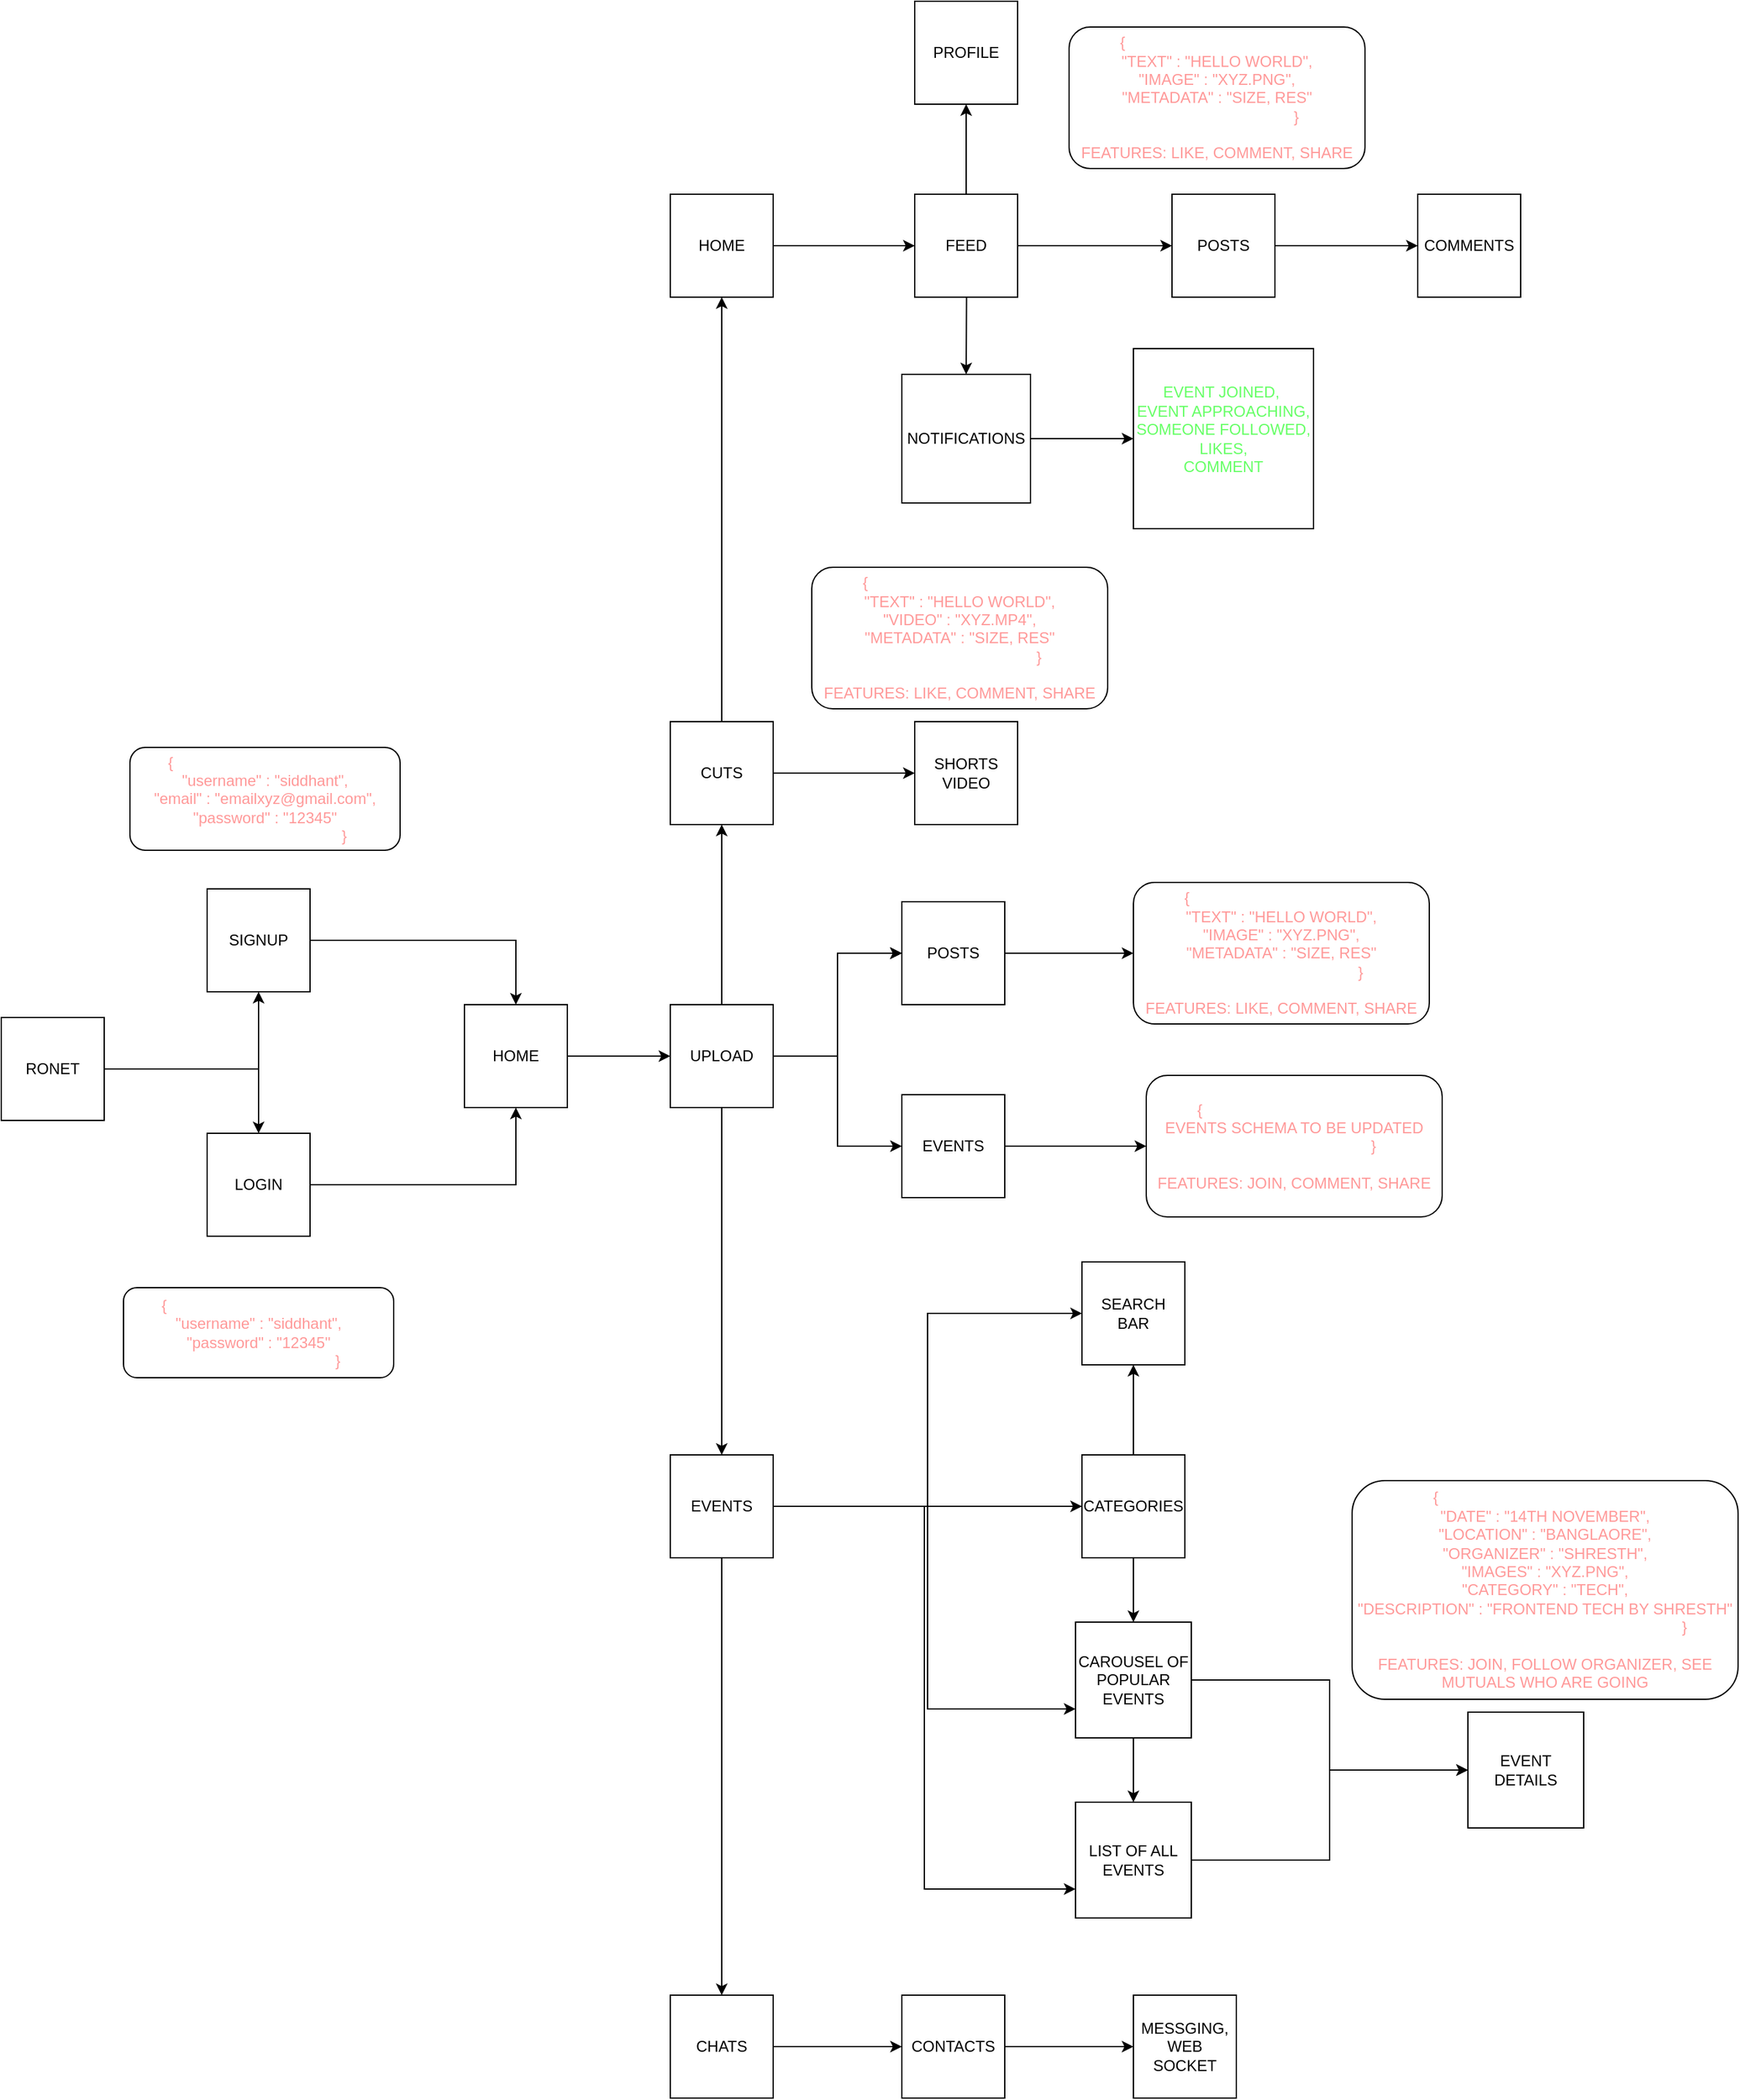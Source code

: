 <mxfile version="24.7.13">
  <diagram id="C5RBs43oDa-KdzZeNtuy" name="Page-1">
    <mxGraphModel dx="1060" dy="1849" grid="1" gridSize="10" guides="1" tooltips="1" connect="1" arrows="1" fold="1" page="1" pageScale="1" pageWidth="827" pageHeight="1169" math="0" shadow="0">
      <root>
        <mxCell id="WIyWlLk6GJQsqaUBKTNV-0" />
        <mxCell id="WIyWlLk6GJQsqaUBKTNV-1" parent="WIyWlLk6GJQsqaUBKTNV-0" />
        <mxCell id="qgWlLGz6XNlTL0KHT0Hn-2" value="" style="edgeStyle=orthogonalEdgeStyle;rounded=0;orthogonalLoop=1;jettySize=auto;html=1;" edge="1" parent="WIyWlLk6GJQsqaUBKTNV-1" source="qgWlLGz6XNlTL0KHT0Hn-0" target="qgWlLGz6XNlTL0KHT0Hn-1">
          <mxGeometry relative="1" as="geometry" />
        </mxCell>
        <mxCell id="qgWlLGz6XNlTL0KHT0Hn-4" value="" style="edgeStyle=orthogonalEdgeStyle;rounded=0;orthogonalLoop=1;jettySize=auto;html=1;" edge="1" parent="WIyWlLk6GJQsqaUBKTNV-1" source="qgWlLGz6XNlTL0KHT0Hn-0" target="qgWlLGz6XNlTL0KHT0Hn-3">
          <mxGeometry relative="1" as="geometry" />
        </mxCell>
        <mxCell id="qgWlLGz6XNlTL0KHT0Hn-0" value="RONET" style="whiteSpace=wrap;html=1;aspect=fixed;" vertex="1" parent="WIyWlLk6GJQsqaUBKTNV-1">
          <mxGeometry x="80" y="440" width="80" height="80" as="geometry" />
        </mxCell>
        <mxCell id="qgWlLGz6XNlTL0KHT0Hn-10" value="" style="edgeStyle=orthogonalEdgeStyle;rounded=0;orthogonalLoop=1;jettySize=auto;html=1;" edge="1" parent="WIyWlLk6GJQsqaUBKTNV-1" source="qgWlLGz6XNlTL0KHT0Hn-1" target="qgWlLGz6XNlTL0KHT0Hn-8">
          <mxGeometry relative="1" as="geometry" />
        </mxCell>
        <mxCell id="qgWlLGz6XNlTL0KHT0Hn-1" value="SIGNUP" style="whiteSpace=wrap;html=1;aspect=fixed;" vertex="1" parent="WIyWlLk6GJQsqaUBKTNV-1">
          <mxGeometry x="240" y="340" width="80" height="80" as="geometry" />
        </mxCell>
        <mxCell id="qgWlLGz6XNlTL0KHT0Hn-9" value="" style="edgeStyle=orthogonalEdgeStyle;rounded=0;orthogonalLoop=1;jettySize=auto;html=1;" edge="1" parent="WIyWlLk6GJQsqaUBKTNV-1" source="qgWlLGz6XNlTL0KHT0Hn-3" target="qgWlLGz6XNlTL0KHT0Hn-8">
          <mxGeometry relative="1" as="geometry" />
        </mxCell>
        <mxCell id="qgWlLGz6XNlTL0KHT0Hn-3" value="LOGIN" style="whiteSpace=wrap;html=1;aspect=fixed;" vertex="1" parent="WIyWlLk6GJQsqaUBKTNV-1">
          <mxGeometry x="240" y="530" width="80" height="80" as="geometry" />
        </mxCell>
        <mxCell id="qgWlLGz6XNlTL0KHT0Hn-5" value="&lt;div&gt;&lt;font color=&quot;#ff9999&quot;&gt;{&amp;nbsp; &amp;nbsp; &amp;nbsp; &amp;nbsp; &amp;nbsp; &amp;nbsp; &amp;nbsp; &amp;nbsp; &amp;nbsp; &amp;nbsp; &amp;nbsp; &amp;nbsp; &amp;nbsp; &amp;nbsp; &amp;nbsp; &amp;nbsp; &amp;nbsp; &amp;nbsp; &amp;nbsp; &amp;nbsp; &amp;nbsp; &amp;nbsp;&amp;nbsp;&lt;/font&gt;&lt;/div&gt;&lt;div&gt;&lt;font color=&quot;#ff9999&quot;&gt;&quot;username&quot; : &quot;siddhant&quot;,&lt;/font&gt;&lt;/div&gt;&lt;div&gt;&lt;font color=&quot;#ff9999&quot;&gt;&quot;email&quot; : &quot;emailxyz@gmail.com&quot;,&lt;/font&gt;&lt;/div&gt;&lt;div&gt;&lt;font color=&quot;#ff9999&quot;&gt;&quot;password&quot; : &quot;12345&quot;&lt;/font&gt;&lt;/div&gt;&lt;div&gt;&lt;font color=&quot;#ff9999&quot;&gt;&amp;nbsp; &amp;nbsp; &amp;nbsp; &amp;nbsp; &amp;nbsp; &amp;nbsp; &amp;nbsp; &amp;nbsp; &amp;nbsp; &amp;nbsp; &amp;nbsp; &amp;nbsp; &amp;nbsp; &amp;nbsp; &amp;nbsp; &amp;nbsp; &amp;nbsp; &amp;nbsp; &amp;nbsp;}&lt;/font&gt;&lt;/div&gt;" style="rounded=1;whiteSpace=wrap;html=1;align=center;" vertex="1" parent="WIyWlLk6GJQsqaUBKTNV-1">
          <mxGeometry x="180" y="230" width="210" height="80" as="geometry" />
        </mxCell>
        <mxCell id="qgWlLGz6XNlTL0KHT0Hn-7" value="&lt;div&gt;&lt;font color=&quot;#ff9999&quot;&gt;{&amp;nbsp; &amp;nbsp; &amp;nbsp; &amp;nbsp; &amp;nbsp; &amp;nbsp; &amp;nbsp; &amp;nbsp; &amp;nbsp; &amp;nbsp; &amp;nbsp; &amp;nbsp; &amp;nbsp; &amp;nbsp; &amp;nbsp; &amp;nbsp; &amp;nbsp; &amp;nbsp; &amp;nbsp; &amp;nbsp; &amp;nbsp; &amp;nbsp;&amp;nbsp;&lt;/font&gt;&lt;/div&gt;&lt;div&gt;&lt;font color=&quot;#ff9999&quot;&gt;&quot;username&quot; : &quot;siddhant&quot;,&lt;/font&gt;&lt;/div&gt;&lt;div&gt;&lt;span style=&quot;color: rgb(255, 153, 153); background-color: initial;&quot;&gt;&quot;password&quot; : &quot;12345&quot;&lt;/span&gt;&lt;br&gt;&lt;/div&gt;&lt;div&gt;&lt;font color=&quot;#ff9999&quot;&gt;&amp;nbsp; &amp;nbsp; &amp;nbsp; &amp;nbsp; &amp;nbsp; &amp;nbsp; &amp;nbsp; &amp;nbsp; &amp;nbsp; &amp;nbsp; &amp;nbsp; &amp;nbsp; &amp;nbsp; &amp;nbsp; &amp;nbsp; &amp;nbsp; &amp;nbsp; &amp;nbsp; &amp;nbsp;}&lt;/font&gt;&lt;/div&gt;" style="rounded=1;whiteSpace=wrap;html=1;align=center;" vertex="1" parent="WIyWlLk6GJQsqaUBKTNV-1">
          <mxGeometry x="175" y="650" width="210" height="70" as="geometry" />
        </mxCell>
        <mxCell id="qgWlLGz6XNlTL0KHT0Hn-12" value="" style="edgeStyle=orthogonalEdgeStyle;rounded=0;orthogonalLoop=1;jettySize=auto;html=1;" edge="1" parent="WIyWlLk6GJQsqaUBKTNV-1" source="qgWlLGz6XNlTL0KHT0Hn-8" target="qgWlLGz6XNlTL0KHT0Hn-11">
          <mxGeometry relative="1" as="geometry" />
        </mxCell>
        <mxCell id="qgWlLGz6XNlTL0KHT0Hn-8" value="HOME" style="whiteSpace=wrap;html=1;aspect=fixed;" vertex="1" parent="WIyWlLk6GJQsqaUBKTNV-1">
          <mxGeometry x="440" y="430" width="80" height="80" as="geometry" />
        </mxCell>
        <mxCell id="qgWlLGz6XNlTL0KHT0Hn-14" value="" style="edgeStyle=orthogonalEdgeStyle;rounded=0;orthogonalLoop=1;jettySize=auto;html=1;" edge="1" parent="WIyWlLk6GJQsqaUBKTNV-1" source="qgWlLGz6XNlTL0KHT0Hn-11" target="qgWlLGz6XNlTL0KHT0Hn-13">
          <mxGeometry relative="1" as="geometry" />
        </mxCell>
        <mxCell id="qgWlLGz6XNlTL0KHT0Hn-18" value="" style="edgeStyle=orthogonalEdgeStyle;rounded=0;orthogonalLoop=1;jettySize=auto;html=1;" edge="1" parent="WIyWlLk6GJQsqaUBKTNV-1" source="qgWlLGz6XNlTL0KHT0Hn-11" target="qgWlLGz6XNlTL0KHT0Hn-17">
          <mxGeometry relative="1" as="geometry" />
        </mxCell>
        <mxCell id="qgWlLGz6XNlTL0KHT0Hn-38" value="" style="edgeStyle=orthogonalEdgeStyle;rounded=0;orthogonalLoop=1;jettySize=auto;html=1;" edge="1" parent="WIyWlLk6GJQsqaUBKTNV-1" source="qgWlLGz6XNlTL0KHT0Hn-11" target="qgWlLGz6XNlTL0KHT0Hn-37">
          <mxGeometry relative="1" as="geometry" />
        </mxCell>
        <mxCell id="qgWlLGz6XNlTL0KHT0Hn-39" value="" style="edgeStyle=orthogonalEdgeStyle;rounded=0;orthogonalLoop=1;jettySize=auto;html=1;" edge="1" parent="WIyWlLk6GJQsqaUBKTNV-1" source="qgWlLGz6XNlTL0KHT0Hn-11" target="qgWlLGz6XNlTL0KHT0Hn-37">
          <mxGeometry relative="1" as="geometry" />
        </mxCell>
        <mxCell id="qgWlLGz6XNlTL0KHT0Hn-40" value="" style="edgeStyle=orthogonalEdgeStyle;rounded=0;orthogonalLoop=1;jettySize=auto;html=1;" edge="1" parent="WIyWlLk6GJQsqaUBKTNV-1" source="qgWlLGz6XNlTL0KHT0Hn-11" target="qgWlLGz6XNlTL0KHT0Hn-37">
          <mxGeometry relative="1" as="geometry" />
        </mxCell>
        <mxCell id="qgWlLGz6XNlTL0KHT0Hn-42" value="" style="edgeStyle=orthogonalEdgeStyle;rounded=0;orthogonalLoop=1;jettySize=auto;html=1;" edge="1" parent="WIyWlLk6GJQsqaUBKTNV-1" source="qgWlLGz6XNlTL0KHT0Hn-11" target="qgWlLGz6XNlTL0KHT0Hn-41">
          <mxGeometry relative="1" as="geometry" />
        </mxCell>
        <mxCell id="qgWlLGz6XNlTL0KHT0Hn-11" value="UPLOAD" style="whiteSpace=wrap;html=1;aspect=fixed;" vertex="1" parent="WIyWlLk6GJQsqaUBKTNV-1">
          <mxGeometry x="600" y="430" width="80" height="80" as="geometry" />
        </mxCell>
        <mxCell id="qgWlLGz6XNlTL0KHT0Hn-16" value="" style="edgeStyle=orthogonalEdgeStyle;rounded=0;orthogonalLoop=1;jettySize=auto;html=1;" edge="1" parent="WIyWlLk6GJQsqaUBKTNV-1" source="qgWlLGz6XNlTL0KHT0Hn-13" target="qgWlLGz6XNlTL0KHT0Hn-15">
          <mxGeometry relative="1" as="geometry" />
        </mxCell>
        <mxCell id="qgWlLGz6XNlTL0KHT0Hn-35" value="" style="edgeStyle=orthogonalEdgeStyle;rounded=0;orthogonalLoop=1;jettySize=auto;html=1;" edge="1" parent="WIyWlLk6GJQsqaUBKTNV-1" source="qgWlLGz6XNlTL0KHT0Hn-13" target="qgWlLGz6XNlTL0KHT0Hn-34">
          <mxGeometry relative="1" as="geometry" />
        </mxCell>
        <mxCell id="qgWlLGz6XNlTL0KHT0Hn-13" value="CUTS" style="whiteSpace=wrap;html=1;aspect=fixed;" vertex="1" parent="WIyWlLk6GJQsqaUBKTNV-1">
          <mxGeometry x="600" y="210" width="80" height="80" as="geometry" />
        </mxCell>
        <mxCell id="qgWlLGz6XNlTL0KHT0Hn-23" value="" style="edgeStyle=orthogonalEdgeStyle;rounded=0;orthogonalLoop=1;jettySize=auto;html=1;" edge="1" parent="WIyWlLk6GJQsqaUBKTNV-1" source="qgWlLGz6XNlTL0KHT0Hn-15" target="qgWlLGz6XNlTL0KHT0Hn-22">
          <mxGeometry relative="1" as="geometry" />
        </mxCell>
        <mxCell id="qgWlLGz6XNlTL0KHT0Hn-25" value="" style="edgeStyle=orthogonalEdgeStyle;rounded=0;orthogonalLoop=1;jettySize=auto;html=1;" edge="1" parent="WIyWlLk6GJQsqaUBKTNV-1" source="qgWlLGz6XNlTL0KHT0Hn-15">
          <mxGeometry relative="1" as="geometry">
            <mxPoint x="830" y="-60" as="targetPoint" />
          </mxGeometry>
        </mxCell>
        <mxCell id="qgWlLGz6XNlTL0KHT0Hn-27" value="" style="edgeStyle=orthogonalEdgeStyle;rounded=0;orthogonalLoop=1;jettySize=auto;html=1;" edge="1" parent="WIyWlLk6GJQsqaUBKTNV-1" source="qgWlLGz6XNlTL0KHT0Hn-15" target="qgWlLGz6XNlTL0KHT0Hn-26">
          <mxGeometry relative="1" as="geometry" />
        </mxCell>
        <mxCell id="qgWlLGz6XNlTL0KHT0Hn-15" value="HOME" style="whiteSpace=wrap;html=1;aspect=fixed;" vertex="1" parent="WIyWlLk6GJQsqaUBKTNV-1">
          <mxGeometry x="600" y="-200" width="80" height="80" as="geometry" />
        </mxCell>
        <mxCell id="qgWlLGz6XNlTL0KHT0Hn-20" value="" style="edgeStyle=orthogonalEdgeStyle;rounded=0;orthogonalLoop=1;jettySize=auto;html=1;" edge="1" parent="WIyWlLk6GJQsqaUBKTNV-1" source="qgWlLGz6XNlTL0KHT0Hn-17" target="qgWlLGz6XNlTL0KHT0Hn-19">
          <mxGeometry relative="1" as="geometry" />
        </mxCell>
        <mxCell id="qgWlLGz6XNlTL0KHT0Hn-53" value="" style="edgeStyle=orthogonalEdgeStyle;rounded=0;orthogonalLoop=1;jettySize=auto;html=1;" edge="1" parent="WIyWlLk6GJQsqaUBKTNV-1" source="qgWlLGz6XNlTL0KHT0Hn-17" target="qgWlLGz6XNlTL0KHT0Hn-52">
          <mxGeometry relative="1" as="geometry" />
        </mxCell>
        <mxCell id="qgWlLGz6XNlTL0KHT0Hn-55" value="" style="edgeStyle=orthogonalEdgeStyle;rounded=0;orthogonalLoop=1;jettySize=auto;html=1;" edge="1" parent="WIyWlLk6GJQsqaUBKTNV-1" source="qgWlLGz6XNlTL0KHT0Hn-17" target="qgWlLGz6XNlTL0KHT0Hn-54">
          <mxGeometry relative="1" as="geometry" />
        </mxCell>
        <mxCell id="qgWlLGz6XNlTL0KHT0Hn-57" value="" style="edgeStyle=orthogonalEdgeStyle;rounded=0;orthogonalLoop=1;jettySize=auto;html=1;" edge="1" parent="WIyWlLk6GJQsqaUBKTNV-1" source="qgWlLGz6XNlTL0KHT0Hn-17" target="qgWlLGz6XNlTL0KHT0Hn-56">
          <mxGeometry relative="1" as="geometry" />
        </mxCell>
        <mxCell id="qgWlLGz6XNlTL0KHT0Hn-58" style="edgeStyle=orthogonalEdgeStyle;rounded=0;orthogonalLoop=1;jettySize=auto;html=1;exitX=1;exitY=0.5;exitDx=0;exitDy=0;entryX=0;entryY=0.5;entryDx=0;entryDy=0;" edge="1" parent="WIyWlLk6GJQsqaUBKTNV-1" source="qgWlLGz6XNlTL0KHT0Hn-17" target="qgWlLGz6XNlTL0KHT0Hn-52">
          <mxGeometry relative="1" as="geometry" />
        </mxCell>
        <mxCell id="qgWlLGz6XNlTL0KHT0Hn-61" style="edgeStyle=orthogonalEdgeStyle;rounded=0;orthogonalLoop=1;jettySize=auto;html=1;entryX=0;entryY=0.75;entryDx=0;entryDy=0;" edge="1" parent="WIyWlLk6GJQsqaUBKTNV-1" source="qgWlLGz6XNlTL0KHT0Hn-17" target="qgWlLGz6XNlTL0KHT0Hn-56">
          <mxGeometry relative="1" as="geometry">
            <Array as="points">
              <mxPoint x="800" y="820" />
              <mxPoint x="800" y="978" />
            </Array>
          </mxGeometry>
        </mxCell>
        <mxCell id="qgWlLGz6XNlTL0KHT0Hn-62" style="edgeStyle=orthogonalEdgeStyle;rounded=0;orthogonalLoop=1;jettySize=auto;html=1;exitX=1;exitY=0.5;exitDx=0;exitDy=0;entryX=0;entryY=0.75;entryDx=0;entryDy=0;" edge="1" parent="WIyWlLk6GJQsqaUBKTNV-1" source="qgWlLGz6XNlTL0KHT0Hn-17" target="qgWlLGz6XNlTL0KHT0Hn-59">
          <mxGeometry relative="1" as="geometry" />
        </mxCell>
        <mxCell id="qgWlLGz6XNlTL0KHT0Hn-17" value="EVENTS" style="whiteSpace=wrap;html=1;aspect=fixed;" vertex="1" parent="WIyWlLk6GJQsqaUBKTNV-1">
          <mxGeometry x="600" y="780" width="80" height="80" as="geometry" />
        </mxCell>
        <mxCell id="qgWlLGz6XNlTL0KHT0Hn-49" value="" style="edgeStyle=orthogonalEdgeStyle;rounded=0;orthogonalLoop=1;jettySize=auto;html=1;" edge="1" parent="WIyWlLk6GJQsqaUBKTNV-1" source="qgWlLGz6XNlTL0KHT0Hn-19" target="qgWlLGz6XNlTL0KHT0Hn-48">
          <mxGeometry relative="1" as="geometry" />
        </mxCell>
        <mxCell id="qgWlLGz6XNlTL0KHT0Hn-19" value="CHATS" style="whiteSpace=wrap;html=1;aspect=fixed;" vertex="1" parent="WIyWlLk6GJQsqaUBKTNV-1">
          <mxGeometry x="600" y="1200" width="80" height="80" as="geometry" />
        </mxCell>
        <mxCell id="qgWlLGz6XNlTL0KHT0Hn-22" value="PROFILE" style="whiteSpace=wrap;html=1;aspect=fixed;" vertex="1" parent="WIyWlLk6GJQsqaUBKTNV-1">
          <mxGeometry x="790" y="-350" width="80" height="80" as="geometry" />
        </mxCell>
        <mxCell id="qgWlLGz6XNlTL0KHT0Hn-68" value="" style="edgeStyle=orthogonalEdgeStyle;rounded=0;orthogonalLoop=1;jettySize=auto;html=1;" edge="1" parent="WIyWlLk6GJQsqaUBKTNV-1" source="qgWlLGz6XNlTL0KHT0Hn-24" target="qgWlLGz6XNlTL0KHT0Hn-67">
          <mxGeometry relative="1" as="geometry" />
        </mxCell>
        <mxCell id="qgWlLGz6XNlTL0KHT0Hn-24" value="NOTIFICATIONS" style="whiteSpace=wrap;html=1;aspect=fixed;" vertex="1" parent="WIyWlLk6GJQsqaUBKTNV-1">
          <mxGeometry x="780" y="-60" width="100" height="100" as="geometry" />
        </mxCell>
        <mxCell id="qgWlLGz6XNlTL0KHT0Hn-29" value="" style="edgeStyle=orthogonalEdgeStyle;rounded=0;orthogonalLoop=1;jettySize=auto;html=1;" edge="1" parent="WIyWlLk6GJQsqaUBKTNV-1" source="qgWlLGz6XNlTL0KHT0Hn-26" target="qgWlLGz6XNlTL0KHT0Hn-28">
          <mxGeometry relative="1" as="geometry" />
        </mxCell>
        <mxCell id="qgWlLGz6XNlTL0KHT0Hn-26" value="FEED" style="whiteSpace=wrap;html=1;aspect=fixed;" vertex="1" parent="WIyWlLk6GJQsqaUBKTNV-1">
          <mxGeometry x="790" y="-200" width="80" height="80" as="geometry" />
        </mxCell>
        <mxCell id="qgWlLGz6XNlTL0KHT0Hn-31" value="" style="edgeStyle=orthogonalEdgeStyle;rounded=0;orthogonalLoop=1;jettySize=auto;html=1;" edge="1" parent="WIyWlLk6GJQsqaUBKTNV-1" source="qgWlLGz6XNlTL0KHT0Hn-28" target="qgWlLGz6XNlTL0KHT0Hn-30">
          <mxGeometry relative="1" as="geometry" />
        </mxCell>
        <mxCell id="qgWlLGz6XNlTL0KHT0Hn-28" value="POSTS" style="whiteSpace=wrap;html=1;aspect=fixed;" vertex="1" parent="WIyWlLk6GJQsqaUBKTNV-1">
          <mxGeometry x="990" y="-200" width="80" height="80" as="geometry" />
        </mxCell>
        <mxCell id="qgWlLGz6XNlTL0KHT0Hn-30" value="COMMENTS" style="whiteSpace=wrap;html=1;aspect=fixed;" vertex="1" parent="WIyWlLk6GJQsqaUBKTNV-1">
          <mxGeometry x="1181" y="-200" width="80" height="80" as="geometry" />
        </mxCell>
        <mxCell id="qgWlLGz6XNlTL0KHT0Hn-32" value="&lt;div&gt;&lt;font color=&quot;#ff9999&quot;&gt;{&amp;nbsp; &amp;nbsp; &amp;nbsp; &amp;nbsp; &amp;nbsp; &amp;nbsp; &amp;nbsp; &amp;nbsp; &amp;nbsp; &amp;nbsp; &amp;nbsp; &amp;nbsp; &amp;nbsp; &amp;nbsp; &amp;nbsp; &amp;nbsp; &amp;nbsp; &amp;nbsp; &amp;nbsp; &amp;nbsp; &amp;nbsp; &amp;nbsp;&amp;nbsp;&lt;/font&gt;&lt;/div&gt;&lt;div&gt;&lt;font color=&quot;#ff9999&quot;&gt;&quot;TEXT&quot; : &quot;HELLO WORLD&quot;,&lt;/font&gt;&lt;/div&gt;&lt;div&gt;&lt;font color=&quot;#ff9999&quot;&gt;&quot;IMAGE&quot; : &quot;XYZ.PNG&quot;,&lt;/font&gt;&lt;/div&gt;&lt;div&gt;&lt;font color=&quot;#ff9999&quot;&gt;&quot;METADATA&quot; : &quot;SIZE, RES&quot;&lt;/font&gt;&lt;/div&gt;&lt;div&gt;&lt;font color=&quot;#ff9999&quot;&gt;&amp;nbsp; &amp;nbsp; &amp;nbsp; &amp;nbsp; &amp;nbsp; &amp;nbsp; &amp;nbsp; &amp;nbsp; &amp;nbsp; &amp;nbsp; &amp;nbsp; &amp;nbsp; &amp;nbsp; &amp;nbsp; &amp;nbsp; &amp;nbsp; &amp;nbsp; &amp;nbsp; &amp;nbsp;}&lt;/font&gt;&lt;/div&gt;&lt;div&gt;&lt;font color=&quot;#ff9999&quot;&gt;&lt;br&gt;&lt;/font&gt;&lt;/div&gt;&lt;div&gt;&lt;font color=&quot;#ff9999&quot;&gt;FEATURES: LIKE, COMMENT, SHARE&lt;/font&gt;&lt;/div&gt;" style="rounded=1;whiteSpace=wrap;html=1;align=center;" vertex="1" parent="WIyWlLk6GJQsqaUBKTNV-1">
          <mxGeometry x="910" y="-330" width="230" height="110" as="geometry" />
        </mxCell>
        <mxCell id="qgWlLGz6XNlTL0KHT0Hn-34" value="SHORTS VIDEO" style="whiteSpace=wrap;html=1;aspect=fixed;" vertex="1" parent="WIyWlLk6GJQsqaUBKTNV-1">
          <mxGeometry x="790" y="210" width="80" height="80" as="geometry" />
        </mxCell>
        <mxCell id="qgWlLGz6XNlTL0KHT0Hn-36" value="&lt;div&gt;&lt;font color=&quot;#ff9999&quot;&gt;{&amp;nbsp; &amp;nbsp; &amp;nbsp; &amp;nbsp; &amp;nbsp; &amp;nbsp; &amp;nbsp; &amp;nbsp; &amp;nbsp; &amp;nbsp; &amp;nbsp; &amp;nbsp; &amp;nbsp; &amp;nbsp; &amp;nbsp; &amp;nbsp; &amp;nbsp; &amp;nbsp; &amp;nbsp; &amp;nbsp; &amp;nbsp; &amp;nbsp;&amp;nbsp;&lt;/font&gt;&lt;/div&gt;&lt;div&gt;&lt;font color=&quot;#ff9999&quot;&gt;&quot;TEXT&quot; : &quot;HELLO WORLD&quot;,&lt;/font&gt;&lt;/div&gt;&lt;div&gt;&lt;font color=&quot;#ff9999&quot;&gt;&quot;VIDEO&quot; : &quot;XYZ.MP4&quot;,&lt;/font&gt;&lt;/div&gt;&lt;div&gt;&lt;font color=&quot;#ff9999&quot;&gt;&quot;METADATA&quot; : &quot;SIZE, RES&quot;&lt;/font&gt;&lt;/div&gt;&lt;div&gt;&lt;font color=&quot;#ff9999&quot;&gt;&amp;nbsp; &amp;nbsp; &amp;nbsp; &amp;nbsp; &amp;nbsp; &amp;nbsp; &amp;nbsp; &amp;nbsp; &amp;nbsp; &amp;nbsp; &amp;nbsp; &amp;nbsp; &amp;nbsp; &amp;nbsp; &amp;nbsp; &amp;nbsp; &amp;nbsp; &amp;nbsp; &amp;nbsp;}&lt;/font&gt;&lt;/div&gt;&lt;div&gt;&lt;font color=&quot;#ff9999&quot;&gt;&lt;br&gt;&lt;/font&gt;&lt;/div&gt;&lt;div&gt;&lt;font color=&quot;#ff9999&quot;&gt;FEATURES: LIKE, COMMENT, SHARE&lt;/font&gt;&lt;/div&gt;" style="rounded=1;whiteSpace=wrap;html=1;align=center;" vertex="1" parent="WIyWlLk6GJQsqaUBKTNV-1">
          <mxGeometry x="710" y="90" width="230" height="110" as="geometry" />
        </mxCell>
        <mxCell id="qgWlLGz6XNlTL0KHT0Hn-44" style="edgeStyle=orthogonalEdgeStyle;rounded=0;orthogonalLoop=1;jettySize=auto;html=1;exitX=1;exitY=0.5;exitDx=0;exitDy=0;" edge="1" parent="WIyWlLk6GJQsqaUBKTNV-1" source="qgWlLGz6XNlTL0KHT0Hn-37" target="qgWlLGz6XNlTL0KHT0Hn-43">
          <mxGeometry relative="1" as="geometry" />
        </mxCell>
        <mxCell id="qgWlLGz6XNlTL0KHT0Hn-37" value="POSTS" style="whiteSpace=wrap;html=1;aspect=fixed;" vertex="1" parent="WIyWlLk6GJQsqaUBKTNV-1">
          <mxGeometry x="780" y="350" width="80" height="80" as="geometry" />
        </mxCell>
        <mxCell id="qgWlLGz6XNlTL0KHT0Hn-47" style="edgeStyle=orthogonalEdgeStyle;rounded=0;orthogonalLoop=1;jettySize=auto;html=1;exitX=1;exitY=0.5;exitDx=0;exitDy=0;" edge="1" parent="WIyWlLk6GJQsqaUBKTNV-1" source="qgWlLGz6XNlTL0KHT0Hn-41" target="qgWlLGz6XNlTL0KHT0Hn-46">
          <mxGeometry relative="1" as="geometry" />
        </mxCell>
        <mxCell id="qgWlLGz6XNlTL0KHT0Hn-41" value="EVENTS" style="whiteSpace=wrap;html=1;aspect=fixed;" vertex="1" parent="WIyWlLk6GJQsqaUBKTNV-1">
          <mxGeometry x="780" y="500" width="80" height="80" as="geometry" />
        </mxCell>
        <mxCell id="qgWlLGz6XNlTL0KHT0Hn-43" value="&lt;div&gt;&lt;font color=&quot;#ff9999&quot;&gt;{&amp;nbsp; &amp;nbsp; &amp;nbsp; &amp;nbsp; &amp;nbsp; &amp;nbsp; &amp;nbsp; &amp;nbsp; &amp;nbsp; &amp;nbsp; &amp;nbsp; &amp;nbsp; &amp;nbsp; &amp;nbsp; &amp;nbsp; &amp;nbsp; &amp;nbsp; &amp;nbsp; &amp;nbsp; &amp;nbsp; &amp;nbsp; &amp;nbsp;&amp;nbsp;&lt;/font&gt;&lt;/div&gt;&lt;div&gt;&lt;font color=&quot;#ff9999&quot;&gt;&quot;TEXT&quot; : &quot;HELLO WORLD&quot;,&lt;/font&gt;&lt;/div&gt;&lt;div&gt;&lt;font color=&quot;#ff9999&quot;&gt;&quot;IMAGE&quot; : &quot;XYZ.PNG&quot;,&lt;/font&gt;&lt;/div&gt;&lt;div&gt;&lt;font color=&quot;#ff9999&quot;&gt;&quot;METADATA&quot; : &quot;SIZE, RES&quot;&lt;/font&gt;&lt;/div&gt;&lt;div&gt;&lt;font color=&quot;#ff9999&quot;&gt;&amp;nbsp; &amp;nbsp; &amp;nbsp; &amp;nbsp; &amp;nbsp; &amp;nbsp; &amp;nbsp; &amp;nbsp; &amp;nbsp; &amp;nbsp; &amp;nbsp; &amp;nbsp; &amp;nbsp; &amp;nbsp; &amp;nbsp; &amp;nbsp; &amp;nbsp; &amp;nbsp; &amp;nbsp;}&lt;/font&gt;&lt;/div&gt;&lt;div&gt;&lt;font color=&quot;#ff9999&quot;&gt;&lt;br&gt;&lt;/font&gt;&lt;/div&gt;&lt;div&gt;&lt;font color=&quot;#ff9999&quot;&gt;FEATURES: LIKE, COMMENT, SHARE&lt;/font&gt;&lt;/div&gt;" style="rounded=1;whiteSpace=wrap;html=1;align=center;" vertex="1" parent="WIyWlLk6GJQsqaUBKTNV-1">
          <mxGeometry x="960" y="335" width="230" height="110" as="geometry" />
        </mxCell>
        <mxCell id="qgWlLGz6XNlTL0KHT0Hn-46" value="&lt;div&gt;&lt;font color=&quot;#ff9999&quot;&gt;{&amp;nbsp; &amp;nbsp; &amp;nbsp; &amp;nbsp; &amp;nbsp; &amp;nbsp; &amp;nbsp; &amp;nbsp; &amp;nbsp; &amp;nbsp; &amp;nbsp; &amp;nbsp; &amp;nbsp; &amp;nbsp; &amp;nbsp; &amp;nbsp; &amp;nbsp; &amp;nbsp; &amp;nbsp; &amp;nbsp; &amp;nbsp; &amp;nbsp;&amp;nbsp;&lt;/font&gt;&lt;/div&gt;&lt;div&gt;&lt;font color=&quot;#ff9999&quot;&gt;EVENTS SCHEMA TO BE UPDATED&lt;/font&gt;&lt;/div&gt;&lt;div&gt;&lt;font color=&quot;#ff9999&quot;&gt;&amp;nbsp; &amp;nbsp; &amp;nbsp; &amp;nbsp; &amp;nbsp; &amp;nbsp; &amp;nbsp; &amp;nbsp; &amp;nbsp; &amp;nbsp; &amp;nbsp; &amp;nbsp; &amp;nbsp; &amp;nbsp; &amp;nbsp; &amp;nbsp; &amp;nbsp; &amp;nbsp; &amp;nbsp;}&lt;/font&gt;&lt;/div&gt;&lt;div&gt;&lt;font color=&quot;#ff9999&quot;&gt;&lt;br&gt;&lt;/font&gt;&lt;/div&gt;&lt;div&gt;&lt;font color=&quot;#ff9999&quot;&gt;FEATURES: JOIN, COMMENT, SHARE&lt;/font&gt;&lt;/div&gt;" style="rounded=1;whiteSpace=wrap;html=1;align=center;" vertex="1" parent="WIyWlLk6GJQsqaUBKTNV-1">
          <mxGeometry x="970" y="485" width="230" height="110" as="geometry" />
        </mxCell>
        <mxCell id="qgWlLGz6XNlTL0KHT0Hn-51" value="" style="edgeStyle=orthogonalEdgeStyle;rounded=0;orthogonalLoop=1;jettySize=auto;html=1;" edge="1" parent="WIyWlLk6GJQsqaUBKTNV-1" source="qgWlLGz6XNlTL0KHT0Hn-48" target="qgWlLGz6XNlTL0KHT0Hn-50">
          <mxGeometry relative="1" as="geometry" />
        </mxCell>
        <mxCell id="qgWlLGz6XNlTL0KHT0Hn-48" value="CONTACTS" style="whiteSpace=wrap;html=1;aspect=fixed;" vertex="1" parent="WIyWlLk6GJQsqaUBKTNV-1">
          <mxGeometry x="780" y="1200" width="80" height="80" as="geometry" />
        </mxCell>
        <mxCell id="qgWlLGz6XNlTL0KHT0Hn-50" value="MESSGING,&lt;div&gt;WEB SOCKET&lt;/div&gt;" style="whiteSpace=wrap;html=1;aspect=fixed;" vertex="1" parent="WIyWlLk6GJQsqaUBKTNV-1">
          <mxGeometry x="960" y="1200" width="80" height="80" as="geometry" />
        </mxCell>
        <mxCell id="qgWlLGz6XNlTL0KHT0Hn-52" value="SEARCH BAR" style="whiteSpace=wrap;html=1;aspect=fixed;" vertex="1" parent="WIyWlLk6GJQsqaUBKTNV-1">
          <mxGeometry x="920" y="630" width="80" height="80" as="geometry" />
        </mxCell>
        <mxCell id="qgWlLGz6XNlTL0KHT0Hn-54" value="CATEGORIES" style="whiteSpace=wrap;html=1;aspect=fixed;" vertex="1" parent="WIyWlLk6GJQsqaUBKTNV-1">
          <mxGeometry x="920" y="780" width="80" height="80" as="geometry" />
        </mxCell>
        <mxCell id="qgWlLGz6XNlTL0KHT0Hn-60" value="" style="edgeStyle=orthogonalEdgeStyle;rounded=0;orthogonalLoop=1;jettySize=auto;html=1;" edge="1" parent="WIyWlLk6GJQsqaUBKTNV-1" source="qgWlLGz6XNlTL0KHT0Hn-56" target="qgWlLGz6XNlTL0KHT0Hn-59">
          <mxGeometry relative="1" as="geometry" />
        </mxCell>
        <mxCell id="qgWlLGz6XNlTL0KHT0Hn-64" value="" style="edgeStyle=orthogonalEdgeStyle;rounded=0;orthogonalLoop=1;jettySize=auto;html=1;" edge="1" parent="WIyWlLk6GJQsqaUBKTNV-1" source="qgWlLGz6XNlTL0KHT0Hn-56" target="qgWlLGz6XNlTL0KHT0Hn-63">
          <mxGeometry relative="1" as="geometry" />
        </mxCell>
        <mxCell id="qgWlLGz6XNlTL0KHT0Hn-56" value="CAROUSEL OF POPULAR EVENTS" style="whiteSpace=wrap;html=1;aspect=fixed;" vertex="1" parent="WIyWlLk6GJQsqaUBKTNV-1">
          <mxGeometry x="915" y="910" width="90" height="90" as="geometry" />
        </mxCell>
        <mxCell id="qgWlLGz6XNlTL0KHT0Hn-65" style="edgeStyle=orthogonalEdgeStyle;rounded=0;orthogonalLoop=1;jettySize=auto;html=1;exitX=1;exitY=0.5;exitDx=0;exitDy=0;entryX=0;entryY=0.5;entryDx=0;entryDy=0;" edge="1" parent="WIyWlLk6GJQsqaUBKTNV-1" source="qgWlLGz6XNlTL0KHT0Hn-59" target="qgWlLGz6XNlTL0KHT0Hn-63">
          <mxGeometry relative="1" as="geometry" />
        </mxCell>
        <mxCell id="qgWlLGz6XNlTL0KHT0Hn-59" value="LIST OF ALL EVENTS" style="whiteSpace=wrap;html=1;aspect=fixed;" vertex="1" parent="WIyWlLk6GJQsqaUBKTNV-1">
          <mxGeometry x="915" y="1050" width="90" height="90" as="geometry" />
        </mxCell>
        <mxCell id="qgWlLGz6XNlTL0KHT0Hn-63" value="EVENT DETAILS" style="whiteSpace=wrap;html=1;aspect=fixed;" vertex="1" parent="WIyWlLk6GJQsqaUBKTNV-1">
          <mxGeometry x="1220" y="980" width="90" height="90" as="geometry" />
        </mxCell>
        <mxCell id="qgWlLGz6XNlTL0KHT0Hn-66" value="&lt;div&gt;&lt;font color=&quot;#ff9999&quot;&gt;{&amp;nbsp; &amp;nbsp; &amp;nbsp; &amp;nbsp; &amp;nbsp; &amp;nbsp; &amp;nbsp; &amp;nbsp; &amp;nbsp; &amp;nbsp; &amp;nbsp; &amp;nbsp; &amp;nbsp; &amp;nbsp; &amp;nbsp; &amp;nbsp; &amp;nbsp; &amp;nbsp; &amp;nbsp; &amp;nbsp; &amp;nbsp; &amp;nbsp; &amp;nbsp; &amp;nbsp; &amp;nbsp; &amp;nbsp;&lt;/font&gt;&lt;/div&gt;&lt;div&gt;&lt;font color=&quot;#ff9999&quot;&gt;&quot;DATE&quot; : &quot;14TH NOVEMBER&quot;,&lt;/font&gt;&lt;/div&gt;&lt;div&gt;&lt;font color=&quot;#ff9999&quot;&gt;&quot;LOCATION&quot; : &quot;BANGLAORE&quot;,&lt;/font&gt;&lt;/div&gt;&lt;div&gt;&lt;font color=&quot;#ff9999&quot;&gt;&quot;ORGANIZER&quot; : &quot;SHRESTH&quot;,&lt;/font&gt;&lt;/div&gt;&lt;div&gt;&lt;font color=&quot;#ff9999&quot;&gt;&quot;IMAGES&quot; : &quot;XYZ.PNG&quot;,&lt;/font&gt;&lt;/div&gt;&lt;div&gt;&lt;font color=&quot;#ff9999&quot;&gt;&quot;CATEGORY&quot; : &quot;TECH&quot;,&lt;/font&gt;&lt;/div&gt;&lt;div&gt;&lt;font color=&quot;#ff9999&quot;&gt;&quot;DESCRIPTION&quot; : &quot;FRONTEND TECH BY SHRESTH&quot;&lt;/font&gt;&lt;/div&gt;&lt;div&gt;&lt;font color=&quot;#ff9999&quot;&gt;&amp;nbsp; &amp;nbsp; &amp;nbsp; &amp;nbsp; &amp;nbsp; &amp;nbsp; &amp;nbsp; &amp;nbsp; &amp;nbsp; &amp;nbsp; &amp;nbsp; &amp;nbsp; &amp;nbsp; &amp;nbsp; &amp;nbsp; &amp;nbsp; &amp;nbsp; &amp;nbsp; &amp;nbsp; &amp;nbsp; &amp;nbsp; &amp;nbsp; &amp;nbsp; &amp;nbsp; &amp;nbsp; &amp;nbsp; &amp;nbsp; &amp;nbsp; &amp;nbsp; &amp;nbsp; &amp;nbsp; &amp;nbsp; &amp;nbsp;}&lt;/font&gt;&lt;/div&gt;&lt;div&gt;&lt;font color=&quot;#ff9999&quot;&gt;&lt;br&gt;&lt;/font&gt;&lt;/div&gt;&lt;div&gt;&lt;font color=&quot;#ff9999&quot;&gt;FEATURES: JOIN, FOLLOW ORGANIZER, SEE MUTUALS WHO ARE GOING&lt;/font&gt;&lt;/div&gt;" style="rounded=1;whiteSpace=wrap;html=1;align=center;" vertex="1" parent="WIyWlLk6GJQsqaUBKTNV-1">
          <mxGeometry x="1130" y="800" width="300" height="170" as="geometry" />
        </mxCell>
        <mxCell id="qgWlLGz6XNlTL0KHT0Hn-67" value="&lt;font color=&quot;#66ff66&quot;&gt;EVENT JOINED,&amp;nbsp;&lt;/font&gt;&lt;div&gt;&lt;font color=&quot;#66ff66&quot;&gt;EVENT APPROACHING,&lt;/font&gt;&lt;/div&gt;&lt;div&gt;&lt;font color=&quot;#66ff66&quot;&gt;SOMEONE FOLLOWED,&lt;/font&gt;&lt;/div&gt;&lt;div&gt;&lt;font color=&quot;#66ff66&quot;&gt;LIKES,&lt;/font&gt;&lt;/div&gt;&lt;div&gt;&lt;font color=&quot;#66ff66&quot;&gt;COMMENT&lt;/font&gt;&lt;/div&gt;&lt;div&gt;&lt;br&gt;&lt;/div&gt;" style="whiteSpace=wrap;html=1;aspect=fixed;" vertex="1" parent="WIyWlLk6GJQsqaUBKTNV-1">
          <mxGeometry x="960" y="-80" width="140" height="140" as="geometry" />
        </mxCell>
      </root>
    </mxGraphModel>
  </diagram>
</mxfile>
